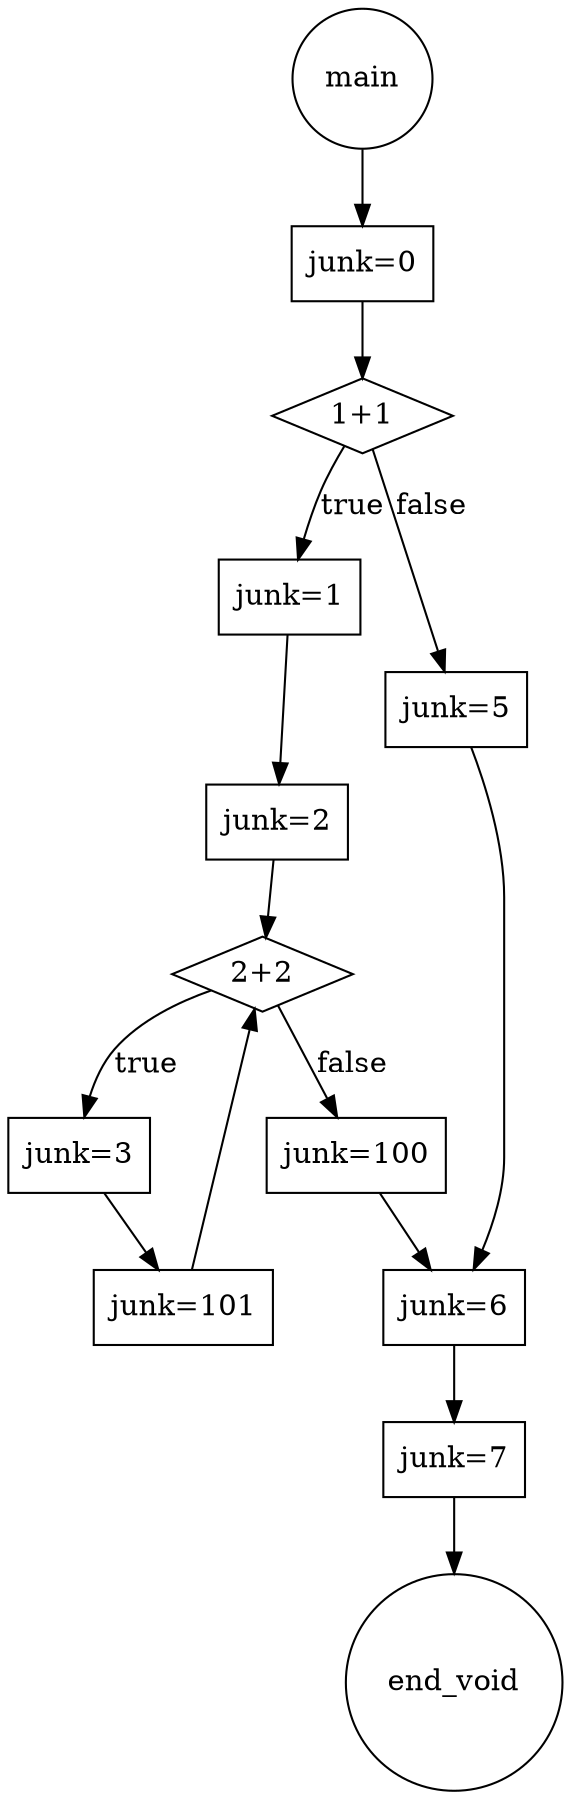 digraph {
node [shape=circle]
0->1
0[label = "main"]1->2
1[label = "junk=0", shape = "rectangle"]
3->4
3[label = "junk=1", shape = "rectangle"]
4->5
4[label = "junk=2", shape = "rectangle"]
6->7
6[label = "junk=3", shape = "rectangle"]
     7[label = "junk=101", shape = "rectangle"]
5->6[label=true]
5[label = "2+2", shape=diamond]7->5
5[label = "2+2"]5->8[label = false]
     8[label = "junk=100", shape = "rectangle"]
2->3[label="true"]
2[label = "1+1",  shape = "diamond"]9->10
9[label = "junk=5", shape = "rectangle"]
2->9[label="false"]
8->10
10->11
10[label = "junk=6", shape = "rectangle"]
11->12
11[label = "junk=7", shape = "rectangle"]
12[label = "end_void"]}